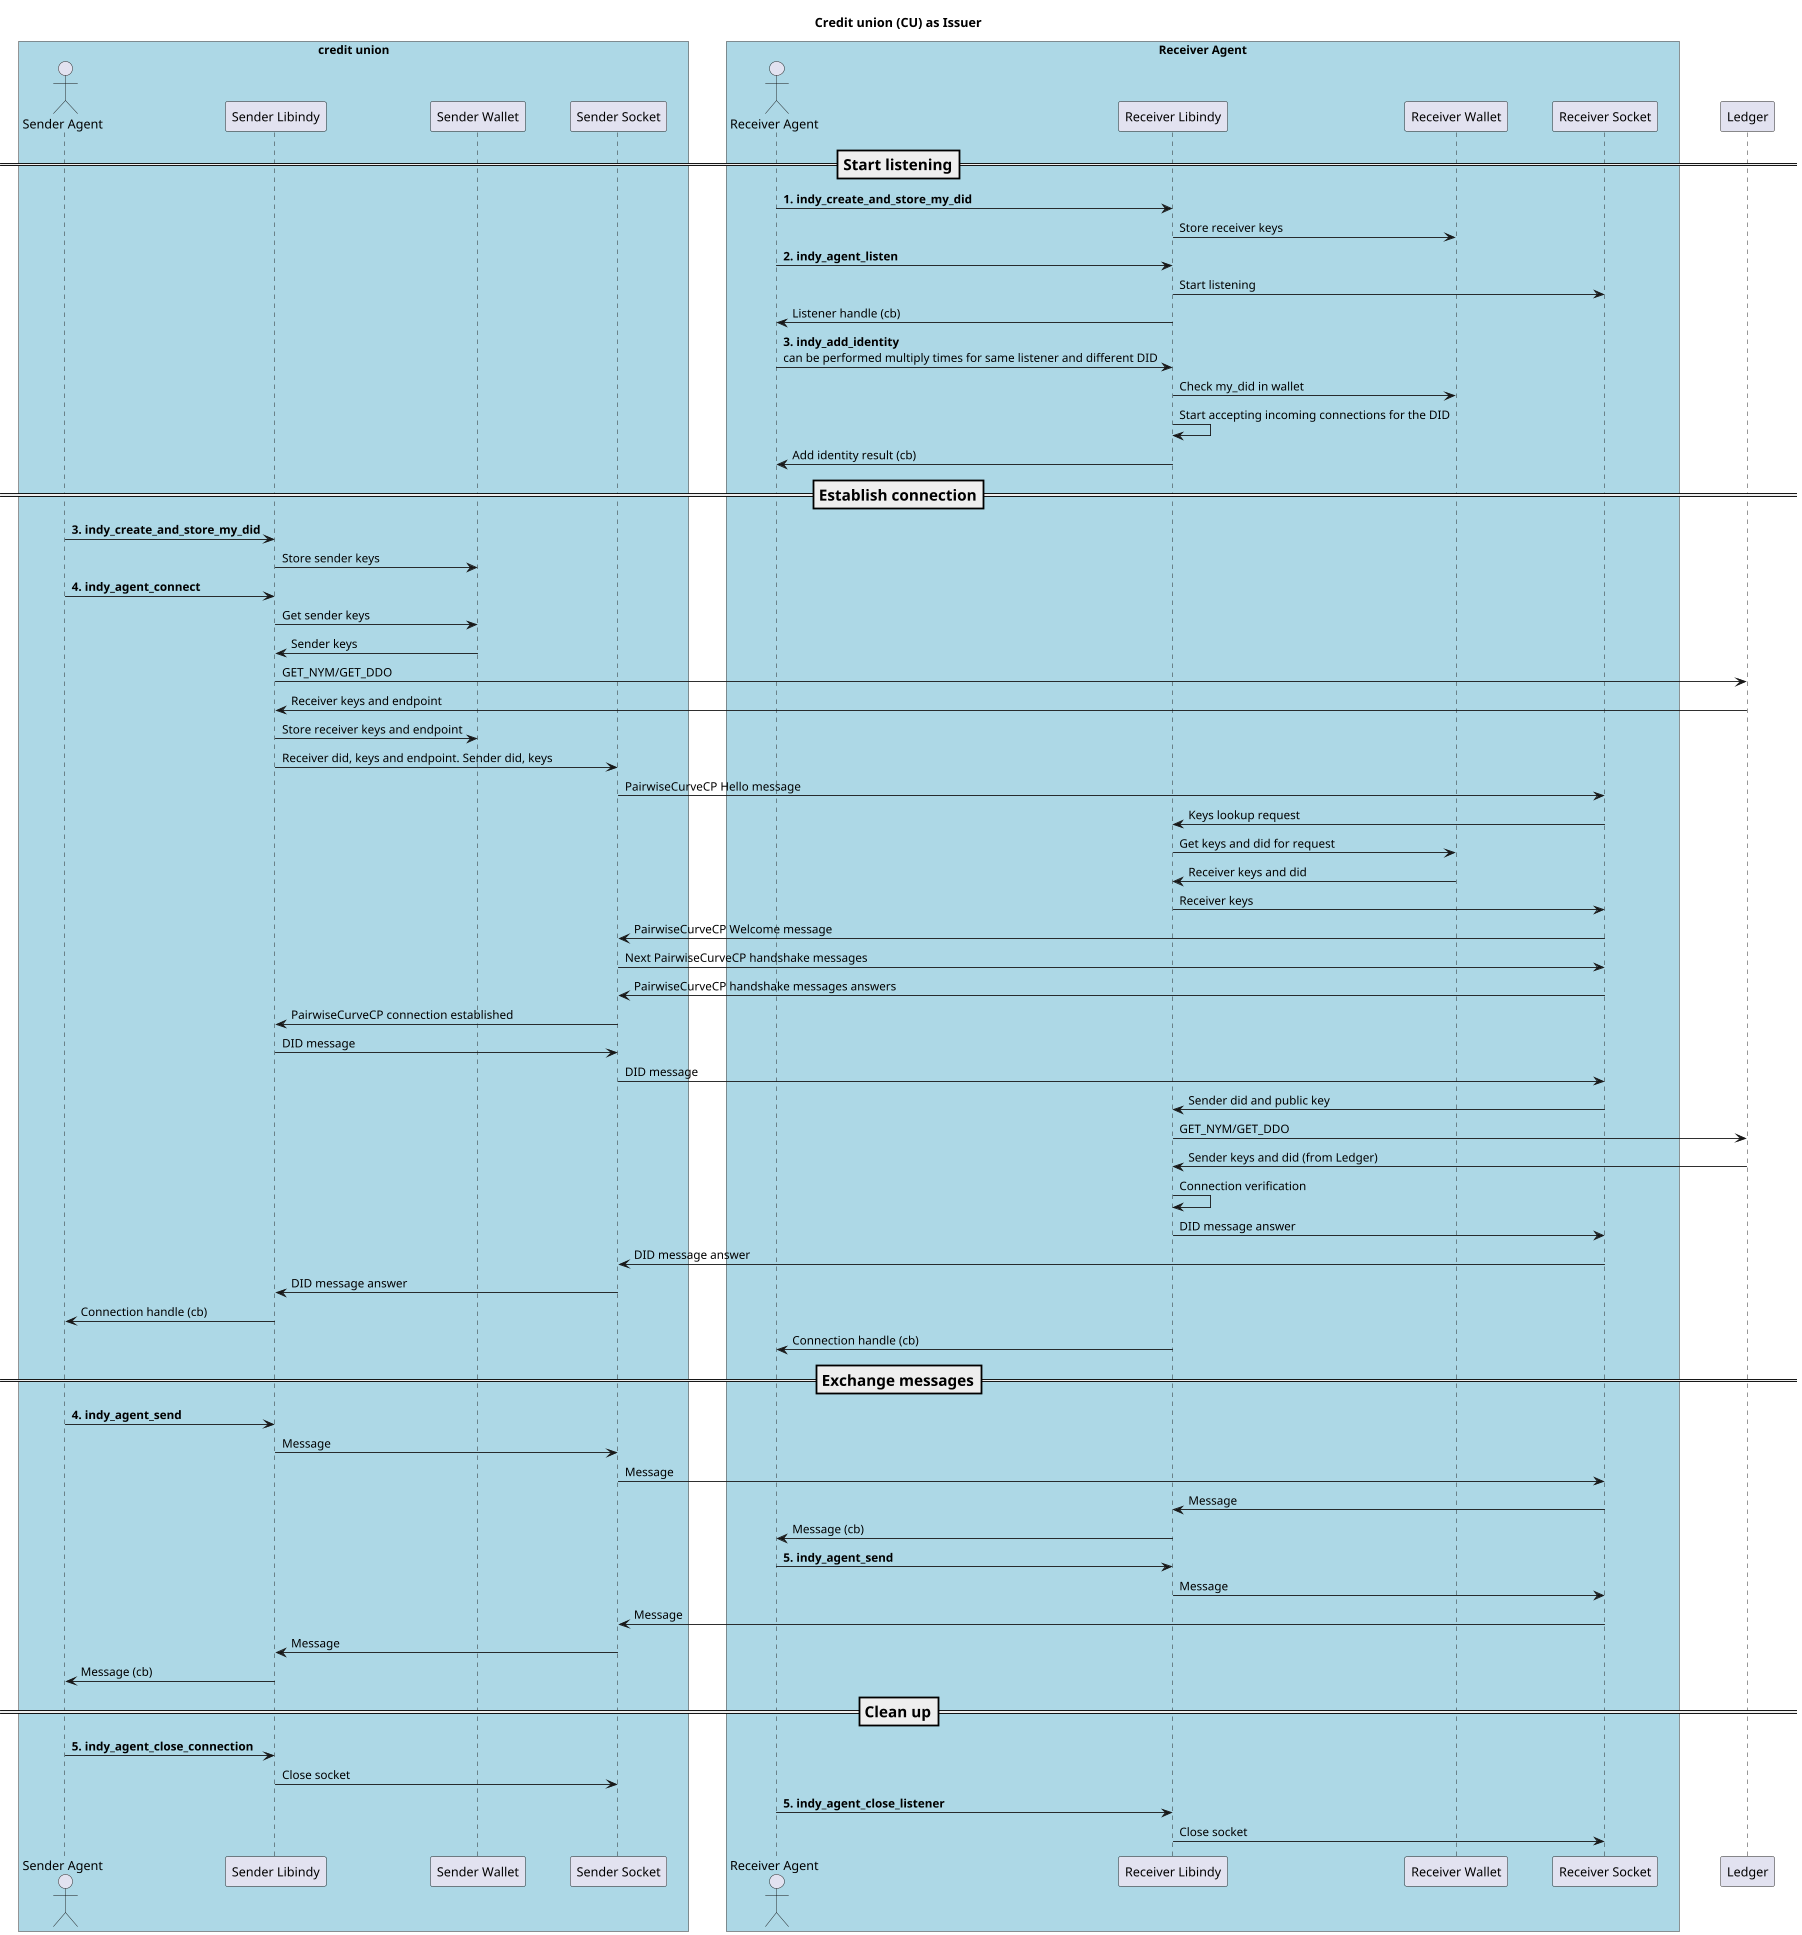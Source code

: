@startuml
skinparam ParticipantPadding 20
skinparam BoxPadding 20

title Credit union (CU) as Issuer
scale 0.9

box "credit union" #LightBlue
actor "Sender Agent" as SA
participant "Sender Libindy" as SL
participant "Sender Wallet" as SW
participant "Sender Socket" as SS
endbox

box "Receiver Agent" #LightBlue
actor "Receiver Agent" as RA
participant "Receiver Libindy" as RL
participant "Receiver Wallet" as RW
participant "Receiver Socket" as RS
endbox

participant "Ledger" as L

=== Start listening ==

RA -> RL: <b>1. indy_create_and_store_my_did
RL -> RW: Store receiver keys

RA -> RL: <b>2. indy_agent_listen
RL -> RS: Start listening
RL -> RA: Listener handle (cb)

RA -> RL: <b>3. indy_add_identity \ncan be performed multiply times for same listener and different DID
RL -> RW: Check my_did in wallet
RL -> RL: Start accepting incoming connections for the DID
RL -> RA: Add identity result (cb)

=== Establish connection ==

SA -> SL: <b>3. indy_create_and_store_my_did
SL -> SW: Store sender keys

SA -> SL: <b>4. indy_agent_connect
SL -> SW: Get sender keys
SW -> SL: Sender keys
SL -> L: GET_NYM/GET_DDO
L -> SL: Receiver keys and endpoint
SL -> SW: Store receiver keys and endpoint

SL -> SS: Receiver did, keys and endpoint. Sender did, keys

SS -> RS: PairwiseCurveCP Hello message
RS -> RL: Keys lookup request
RL -> RW: Get keys and did for request
RW -> RL: Receiver keys and did
RL -> RS: Receiver keys
RS -> SS: PairwiseCurveCP Welcome message

SS -> RS: Next PairwiseCurveCP handshake messages
RS -> SS: PairwiseCurveCP handshake messages answers

SS -> SL: PairwiseCurveCP connection established

SL -> SS: DID message
SS -> RS: DID message
RS -> RL: Sender did and public key
RL -> L: GET_NYM/GET_DDO
L -> RL: Sender keys and did (from Ledger)
RL -> RL: Connection verification
RL -> RS: DID message answer
RS -> SS: DID message answer
SS -> SL: DID message answer
SL -> SA: Connection handle (cb)
RL -> RA: Connection handle (cb)

=== Exchange messages ==

SA -> SL: <b>4. indy_agent_send
SL -> SS: Message
SS -> RS: Message
RS -> RL: Message
RL -> RA: Message (cb)

RA -> RL: <b>5. indy_agent_send
RL -> RS: Message
RS -> SS: Message
SS -> SL: Message
SL -> SA: Message (cb)

=== Clean up ==

SA -> SL:  <b>5. indy_agent_close_connection
SL -> SS: Close socket

RA -> RL: <b>5. indy_agent_close_listener
RL -> RS: Close socket

@enduml
